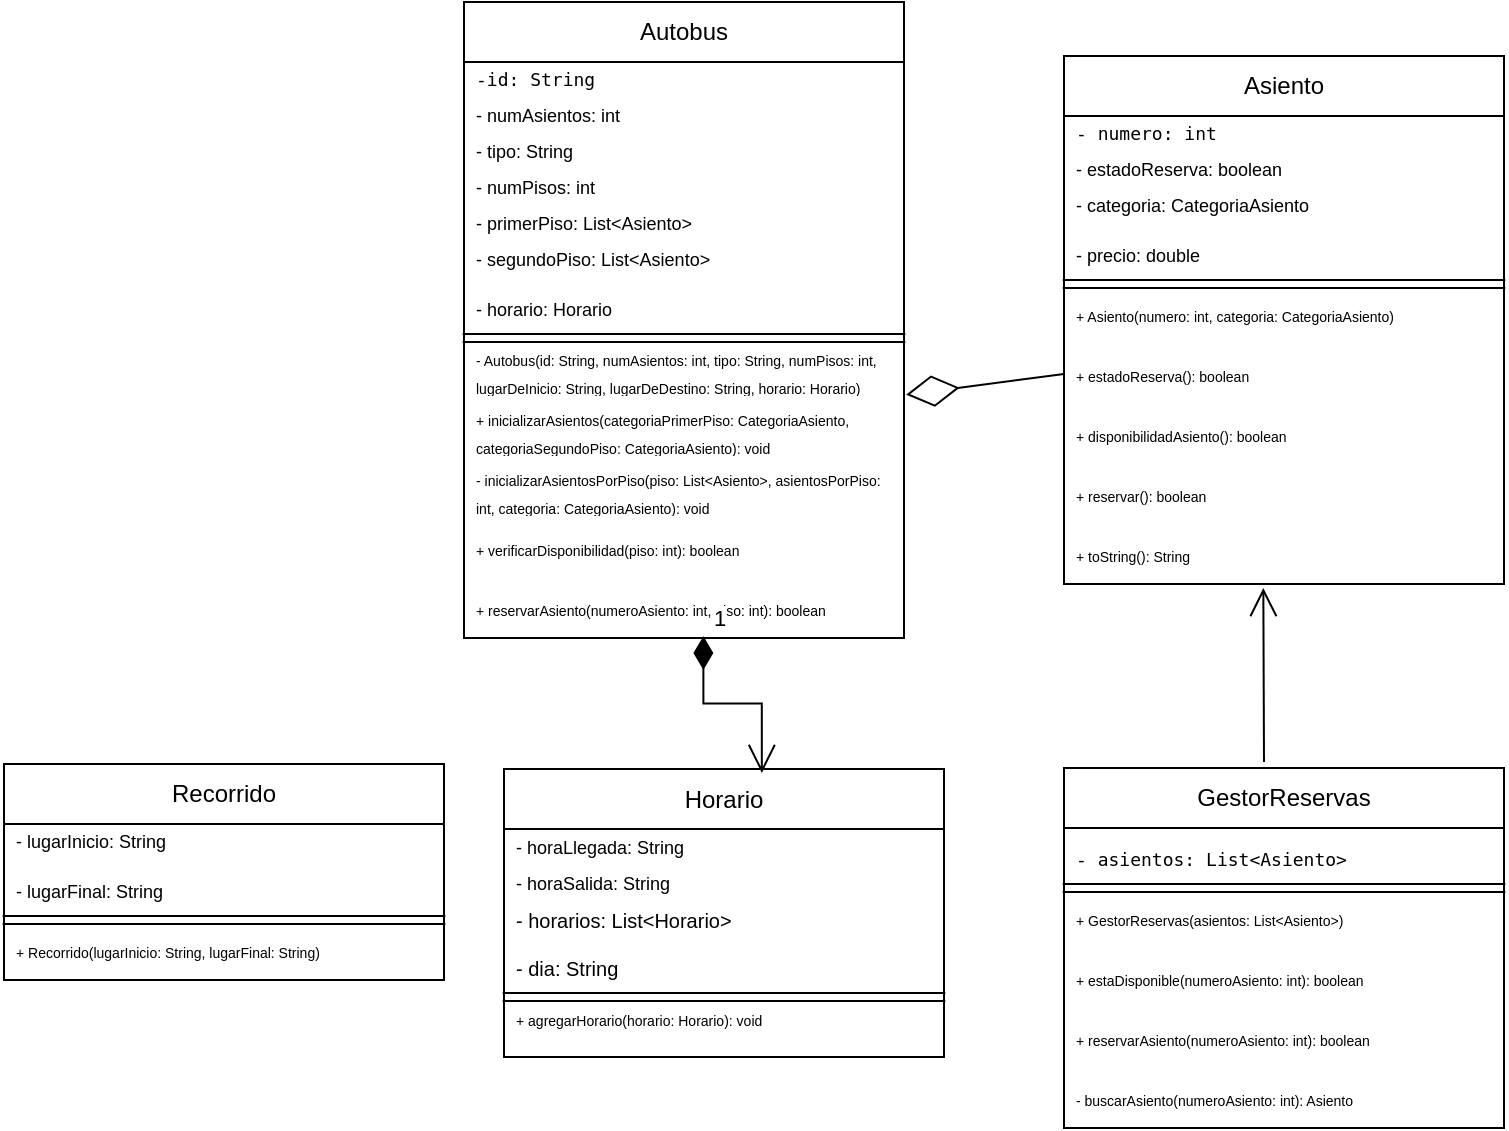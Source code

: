 <mxfile version="25.0.3">
  <diagram name="Página-1" id="h3hDnLSFzThfHuixJ3bX">
    <mxGraphModel dx="1119" dy="635" grid="1" gridSize="10" guides="1" tooltips="1" connect="1" arrows="1" fold="1" page="1" pageScale="1" pageWidth="827" pageHeight="1169" math="0" shadow="0">
      <root>
        <mxCell id="0" />
        <mxCell id="1" parent="0" />
        <mxCell id="9cdbhtTxLFbu9rHnMhoV-1" value="Autobus" style="swimlane;fontStyle=0;childLayout=stackLayout;horizontal=1;startSize=30;horizontalStack=0;resizeParent=1;resizeParentMax=0;resizeLast=0;collapsible=1;marginBottom=0;whiteSpace=wrap;html=1;" parent="1" vertex="1">
          <mxGeometry x="250" y="60" width="220" height="318" as="geometry">
            <mxRectangle x="340" y="190" width="80" height="30" as="alternateBounds" />
          </mxGeometry>
        </mxCell>
        <mxCell id="9cdbhtTxLFbu9rHnMhoV-2" value="&lt;font face=&quot;monospace&quot; style=&quot;font-size: 9px;&quot;&gt;-id: String&lt;/font&gt;" style="text;strokeColor=none;fillColor=none;align=left;verticalAlign=middle;spacingLeft=4;spacingRight=4;overflow=hidden;points=[[0,0.5],[1,0.5]];portConstraint=eastwest;rotatable=0;whiteSpace=wrap;html=1;fontSize=9;imageWidth=24;imageHeight=18;perimeterSpacing=0;" parent="9cdbhtTxLFbu9rHnMhoV-1" vertex="1">
          <mxGeometry y="30" width="220" height="18" as="geometry" />
        </mxCell>
        <mxCell id="9cdbhtTxLFbu9rHnMhoV-3" value="- numAsientos: int" style="text;strokeColor=none;fillColor=none;align=left;verticalAlign=middle;spacingLeft=4;spacingRight=4;overflow=hidden;points=[[0,0.5],[1,0.5]];portConstraint=eastwest;rotatable=0;whiteSpace=wrap;html=1;fontSize=9;imageWidth=24;imageHeight=18;perimeterSpacing=0;" parent="9cdbhtTxLFbu9rHnMhoV-1" vertex="1">
          <mxGeometry y="48" width="220" height="18" as="geometry" />
        </mxCell>
        <mxCell id="9cdbhtTxLFbu9rHnMhoV-9" value="- tipo: String" style="text;strokeColor=none;fillColor=none;align=left;verticalAlign=middle;spacingLeft=4;spacingRight=4;overflow=hidden;points=[[0,0.5],[1,0.5]];portConstraint=eastwest;rotatable=0;whiteSpace=wrap;html=1;fontSize=9;imageWidth=24;imageHeight=18;perimeterSpacing=0;" parent="9cdbhtTxLFbu9rHnMhoV-1" vertex="1">
          <mxGeometry y="66" width="220" height="18" as="geometry" />
        </mxCell>
        <mxCell id="9cdbhtTxLFbu9rHnMhoV-10" value="- numPisos: int" style="text;strokeColor=none;fillColor=none;align=left;verticalAlign=middle;spacingLeft=4;spacingRight=4;overflow=hidden;points=[[0,0.5],[1,0.5]];portConstraint=eastwest;rotatable=0;whiteSpace=wrap;html=1;fontSize=9;imageWidth=24;imageHeight=18;perimeterSpacing=0;" parent="9cdbhtTxLFbu9rHnMhoV-1" vertex="1">
          <mxGeometry y="84" width="220" height="18" as="geometry" />
        </mxCell>
        <mxCell id="9cdbhtTxLFbu9rHnMhoV-8" value="- primerPiso: List&amp;lt;Asiento&amp;gt;" style="text;strokeColor=none;fillColor=none;align=left;verticalAlign=middle;spacingLeft=4;spacingRight=4;overflow=hidden;points=[[0,0.5],[1,0.5]];portConstraint=eastwest;rotatable=0;whiteSpace=wrap;html=1;fontSize=9;imageWidth=24;imageHeight=24;arcSize=10;perimeterSpacing=0;" parent="9cdbhtTxLFbu9rHnMhoV-1" vertex="1">
          <mxGeometry y="102" width="220" height="18" as="geometry" />
        </mxCell>
        <mxCell id="9cdbhtTxLFbu9rHnMhoV-13" value="- segundoPiso: List&amp;lt;Asiento&amp;gt;" style="text;strokeColor=none;fillColor=none;align=left;verticalAlign=middle;spacingLeft=4;spacingRight=4;overflow=hidden;points=[[0,0.5],[1,0.5]];portConstraint=eastwest;rotatable=0;whiteSpace=wrap;html=1;fontSize=9;imageWidth=24;imageHeight=18;perimeterSpacing=0;" parent="9cdbhtTxLFbu9rHnMhoV-1" vertex="1">
          <mxGeometry y="120" width="220" height="18" as="geometry" />
        </mxCell>
        <mxCell id="9cdbhtTxLFbu9rHnMhoV-24" value="" style="shape=link;html=1;rounded=0;exitX=-0.003;exitY=0.001;exitDx=0;exitDy=0;exitPerimeter=0;entryX=1.003;entryY=1.001;entryDx=0;entryDy=0;entryPerimeter=0;" parent="9cdbhtTxLFbu9rHnMhoV-1" source="9cdbhtTxLFbu9rHnMhoV-19" target="9cdbhtTxLFbu9rHnMhoV-18" edge="1">
          <mxGeometry width="100" relative="1" as="geometry">
            <mxPoint x="14" y="299.23" as="sourcePoint" />
            <mxPoint x="114" y="299.23" as="targetPoint" />
          </mxGeometry>
        </mxCell>
        <mxCell id="9cdbhtTxLFbu9rHnMhoV-18" value="&lt;font style=&quot;font-size: 9px;&quot;&gt;- horario: Horario&lt;/font&gt;" style="text;strokeColor=none;fillColor=none;align=left;verticalAlign=middle;spacingLeft=4;spacingRight=4;overflow=hidden;points=[[0,0.5],[1,0.5]];portConstraint=eastwest;rotatable=0;whiteSpace=wrap;html=1;" parent="9cdbhtTxLFbu9rHnMhoV-1" vertex="1">
          <mxGeometry y="138" width="220" height="30" as="geometry" />
        </mxCell>
        <mxCell id="9cdbhtTxLFbu9rHnMhoV-19" value="&lt;font style=&quot;font-size: 7px;&quot;&gt;- Autobus(id: String, numAsientos: int, tipo: String, numPisos: int, lugarDeInicio: String, lugarDeDestino: String, horario: Horario)&lt;/font&gt;" style="text;align=left;verticalAlign=middle;spacingLeft=4;spacingRight=4;overflow=hidden;points=[[0,0.5],[1,0.5]];portConstraint=eastwest;rotatable=0;whiteSpace=wrap;html=1;strokeColor=none;" parent="9cdbhtTxLFbu9rHnMhoV-1" vertex="1">
          <mxGeometry y="168" width="220" height="30" as="geometry" />
        </mxCell>
        <mxCell id="9cdbhtTxLFbu9rHnMhoV-20" value="&lt;div style=&quot;&quot;&gt;&lt;font style=&quot;font-size: 7px;&quot;&gt;+ inicializarAsientos(categoriaPrimerPiso: CategoriaAsiento, categoriaSegundoPiso: CategoriaAsiento): void&lt;/font&gt;&lt;/div&gt;" style="text;strokeColor=none;fillColor=none;align=left;verticalAlign=middle;spacingLeft=4;spacingRight=4;overflow=hidden;points=[[0,0.5],[1,0.5]];portConstraint=eastwest;rotatable=0;whiteSpace=wrap;html=1;" parent="9cdbhtTxLFbu9rHnMhoV-1" vertex="1">
          <mxGeometry y="198" width="220" height="30" as="geometry" />
        </mxCell>
        <mxCell id="9cdbhtTxLFbu9rHnMhoV-21" value="&lt;div&gt;&lt;font style=&quot;font-size: 7px;&quot;&gt;- inicializarAsientosPorPiso(piso: List&amp;lt;Asiento&amp;gt;, asientosPorPiso: int, categoria: CategoriaAsiento): void&lt;/font&gt;&lt;/div&gt;" style="text;strokeColor=none;fillColor=none;align=left;verticalAlign=middle;spacingLeft=4;spacingRight=4;overflow=hidden;points=[[0,0.5],[1,0.5]];portConstraint=eastwest;rotatable=0;whiteSpace=wrap;html=1;" parent="9cdbhtTxLFbu9rHnMhoV-1" vertex="1">
          <mxGeometry y="228" width="220" height="30" as="geometry" />
        </mxCell>
        <mxCell id="9cdbhtTxLFbu9rHnMhoV-17" value="&lt;div&gt;&lt;div&gt;&lt;div&gt;&lt;span style=&quot;font-size: 7px;&quot;&gt;+ verificarDisponibilidad(piso: int): boolean&lt;/span&gt;&lt;/div&gt;&lt;/div&gt;&lt;/div&gt;" style="text;strokeColor=none;fillColor=none;align=left;verticalAlign=middle;spacingLeft=4;spacingRight=4;overflow=hidden;points=[[0,0.5],[1,0.5]];portConstraint=eastwest;rotatable=0;whiteSpace=wrap;html=1;" parent="9cdbhtTxLFbu9rHnMhoV-1" vertex="1">
          <mxGeometry y="258" width="220" height="30" as="geometry" />
        </mxCell>
        <mxCell id="9cdbhtTxLFbu9rHnMhoV-15" value="&lt;span style=&quot;font-size: 7px;&quot;&gt;+ reservarAsiento(numeroAsiento: int, piso: int): boolean&lt;/span&gt;" style="text;strokeColor=none;fillColor=none;align=left;verticalAlign=middle;spacingLeft=4;spacingRight=4;overflow=hidden;points=[[0,0.5],[1,0.5]];portConstraint=eastwest;rotatable=0;whiteSpace=wrap;html=1;" parent="9cdbhtTxLFbu9rHnMhoV-1" vertex="1">
          <mxGeometry y="288" width="220" height="30" as="geometry" />
        </mxCell>
        <mxCell id="9cdbhtTxLFbu9rHnMhoV-22" value="&lt;span style=&quot;font-size: 7px;&quot;&gt;+ reservarAsiento(numeroAsiento: int, piso: int): boolean&lt;/span&gt;" style="text;strokeColor=none;fillColor=none;align=left;verticalAlign=middle;spacingLeft=4;spacingRight=4;overflow=hidden;points=[[0,0.5],[1,0.5]];portConstraint=eastwest;rotatable=0;whiteSpace=wrap;html=1;" parent="9cdbhtTxLFbu9rHnMhoV-1" vertex="1">
          <mxGeometry y="318" width="220" as="geometry" />
        </mxCell>
        <mxCell id="9cdbhtTxLFbu9rHnMhoV-43" value="Asiento" style="swimlane;fontStyle=0;childLayout=stackLayout;horizontal=1;startSize=30;horizontalStack=0;resizeParent=1;resizeParentMax=0;resizeLast=0;collapsible=1;marginBottom=0;whiteSpace=wrap;html=1;" parent="1" vertex="1">
          <mxGeometry x="550" y="87" width="220" height="264" as="geometry">
            <mxRectangle x="340" y="190" width="80" height="30" as="alternateBounds" />
          </mxGeometry>
        </mxCell>
        <mxCell id="9cdbhtTxLFbu9rHnMhoV-61" style="text;strokeColor=none;fillColor=none;align=left;verticalAlign=middle;spacingLeft=4;spacingRight=4;overflow=hidden;points=[[0,0.5],[1,0.5]];portConstraint=eastwest;rotatable=0;whiteSpace=wrap;html=1;fontSize=9;imageWidth=24;imageHeight=18;perimeterSpacing=0;" parent="9cdbhtTxLFbu9rHnMhoV-43" vertex="1">
          <mxGeometry y="30" width="220" as="geometry" />
        </mxCell>
        <mxCell id="9cdbhtTxLFbu9rHnMhoV-44" value="&lt;div&gt;&lt;font face=&quot;monospace&quot;&gt;- numero: int&lt;/font&gt;&lt;/div&gt;" style="text;strokeColor=none;fillColor=none;align=left;verticalAlign=middle;spacingLeft=4;spacingRight=4;overflow=hidden;points=[[0,0.5],[1,0.5]];portConstraint=eastwest;rotatable=0;whiteSpace=wrap;html=1;fontSize=9;imageWidth=24;imageHeight=18;perimeterSpacing=0;" parent="9cdbhtTxLFbu9rHnMhoV-43" vertex="1">
          <mxGeometry y="30" width="220" height="18" as="geometry" />
        </mxCell>
        <mxCell id="9cdbhtTxLFbu9rHnMhoV-45" value="- estadoReserva: boolean" style="text;strokeColor=none;fillColor=none;align=left;verticalAlign=middle;spacingLeft=4;spacingRight=4;overflow=hidden;points=[[0,0.5],[1,0.5]];portConstraint=eastwest;rotatable=0;whiteSpace=wrap;html=1;fontSize=9;imageWidth=24;imageHeight=18;perimeterSpacing=0;" parent="9cdbhtTxLFbu9rHnMhoV-43" vertex="1">
          <mxGeometry y="48" width="220" height="18" as="geometry" />
        </mxCell>
        <mxCell id="9cdbhtTxLFbu9rHnMhoV-47" value="- categoria: CategoriaAsiento" style="text;strokeColor=none;fillColor=none;align=left;verticalAlign=middle;spacingLeft=4;spacingRight=4;overflow=hidden;points=[[0,0.5],[1,0.5]];portConstraint=eastwest;rotatable=0;whiteSpace=wrap;html=1;fontSize=9;imageWidth=24;imageHeight=18;perimeterSpacing=0;" parent="9cdbhtTxLFbu9rHnMhoV-43" vertex="1">
          <mxGeometry y="66" width="220" height="18" as="geometry" />
        </mxCell>
        <mxCell id="9cdbhtTxLFbu9rHnMhoV-52" value="" style="shape=link;html=1;rounded=0;exitX=-0.003;exitY=0.001;exitDx=0;exitDy=0;exitPerimeter=0;entryX=1.003;entryY=1.001;entryDx=0;entryDy=0;entryPerimeter=0;" parent="9cdbhtTxLFbu9rHnMhoV-43" source="9cdbhtTxLFbu9rHnMhoV-54" target="9cdbhtTxLFbu9rHnMhoV-53" edge="1">
          <mxGeometry width="100" relative="1" as="geometry">
            <mxPoint x="14" y="299.23" as="sourcePoint" />
            <mxPoint x="114" y="299.23" as="targetPoint" />
          </mxGeometry>
        </mxCell>
        <mxCell id="9cdbhtTxLFbu9rHnMhoV-53" value="&lt;span style=&quot;font-size: 9px;&quot;&gt;- precio: double&lt;/span&gt;" style="text;strokeColor=none;fillColor=none;align=left;verticalAlign=middle;spacingLeft=4;spacingRight=4;overflow=hidden;points=[[0,0.5],[1,0.5]];portConstraint=eastwest;rotatable=0;whiteSpace=wrap;html=1;" parent="9cdbhtTxLFbu9rHnMhoV-43" vertex="1">
          <mxGeometry y="84" width="220" height="30" as="geometry" />
        </mxCell>
        <mxCell id="9cdbhtTxLFbu9rHnMhoV-54" value="&lt;font style=&quot;font-size: 7px;&quot;&gt;+ Asiento(numero: int, categoria: CategoriaAsiento)&lt;/font&gt;" style="text;align=left;verticalAlign=middle;spacingLeft=4;spacingRight=4;overflow=hidden;points=[[0,0.5],[1,0.5]];portConstraint=eastwest;rotatable=0;whiteSpace=wrap;html=1;strokeColor=none;" parent="9cdbhtTxLFbu9rHnMhoV-43" vertex="1">
          <mxGeometry y="114" width="220" height="30" as="geometry" />
        </mxCell>
        <mxCell id="9cdbhtTxLFbu9rHnMhoV-55" value="&lt;div style=&quot;&quot;&gt;&lt;span style=&quot;font-size: 7px;&quot;&gt;+ estadoReserva(): boolean&lt;/span&gt;&lt;br&gt;&lt;/div&gt;" style="text;strokeColor=none;fillColor=none;align=left;verticalAlign=middle;spacingLeft=4;spacingRight=4;overflow=hidden;points=[[0,0.5],[1,0.5]];portConstraint=eastwest;rotatable=0;whiteSpace=wrap;html=1;" parent="9cdbhtTxLFbu9rHnMhoV-43" vertex="1">
          <mxGeometry y="144" width="220" height="30" as="geometry" />
        </mxCell>
        <mxCell id="9cdbhtTxLFbu9rHnMhoV-57" value="&lt;div&gt;&lt;span style=&quot;font-size: 7px;&quot;&gt;+ disponibilidadAsiento(): boolean&lt;/span&gt;&lt;/div&gt;" style="text;strokeColor=none;fillColor=none;align=left;verticalAlign=middle;spacingLeft=4;spacingRight=4;overflow=hidden;points=[[0,0.5],[1,0.5]];portConstraint=eastwest;rotatable=0;whiteSpace=wrap;html=1;" parent="9cdbhtTxLFbu9rHnMhoV-43" vertex="1">
          <mxGeometry y="174" width="220" height="30" as="geometry" />
        </mxCell>
        <mxCell id="9cdbhtTxLFbu9rHnMhoV-63" value="&lt;font style=&quot;font-size: 7px;&quot;&gt;+ reservar(): boolean&lt;/font&gt;" style="text;strokeColor=none;fillColor=none;align=left;verticalAlign=middle;spacingLeft=4;spacingRight=4;overflow=hidden;points=[[0,0.5],[1,0.5]];portConstraint=eastwest;rotatable=0;whiteSpace=wrap;html=1;" parent="9cdbhtTxLFbu9rHnMhoV-43" vertex="1">
          <mxGeometry y="204" width="220" height="30" as="geometry" />
        </mxCell>
        <mxCell id="9cdbhtTxLFbu9rHnMhoV-62" value="&lt;font style=&quot;font-size: 7px;&quot;&gt;+ toString(): String&lt;/font&gt;" style="text;strokeColor=none;fillColor=none;align=left;verticalAlign=middle;spacingLeft=4;spacingRight=4;overflow=hidden;points=[[0,0.5],[1,0.5]];portConstraint=eastwest;rotatable=0;whiteSpace=wrap;html=1;" parent="9cdbhtTxLFbu9rHnMhoV-43" vertex="1">
          <mxGeometry y="234" width="220" height="30" as="geometry" />
        </mxCell>
        <mxCell id="9cdbhtTxLFbu9rHnMhoV-59" value="&lt;span style=&quot;font-size: 7px;&quot;&gt;+ reservarAsiento(numeroAsiento: int, piso: int): boolean&lt;/span&gt;" style="text;strokeColor=none;fillColor=none;align=left;verticalAlign=middle;spacingLeft=4;spacingRight=4;overflow=hidden;points=[[0,0.5],[1,0.5]];portConstraint=eastwest;rotatable=0;whiteSpace=wrap;html=1;" parent="9cdbhtTxLFbu9rHnMhoV-43" vertex="1">
          <mxGeometry y="264" width="220" as="geometry" />
        </mxCell>
        <mxCell id="9cdbhtTxLFbu9rHnMhoV-65" value="GestorReservas" style="swimlane;fontStyle=0;childLayout=stackLayout;horizontal=1;startSize=30;horizontalStack=0;resizeParent=1;resizeParentMax=0;resizeLast=0;collapsible=1;marginBottom=0;whiteSpace=wrap;html=1;" parent="1" vertex="1">
          <mxGeometry x="550" y="443" width="220" height="180" as="geometry">
            <mxRectangle x="340" y="190" width="80" height="30" as="alternateBounds" />
          </mxGeometry>
        </mxCell>
        <mxCell id="9cdbhtTxLFbu9rHnMhoV-70" value="" style="shape=link;html=1;rounded=0;exitX=-0.003;exitY=0.001;exitDx=0;exitDy=0;exitPerimeter=0;entryX=1.003;entryY=1.001;entryDx=0;entryDy=0;entryPerimeter=0;" parent="9cdbhtTxLFbu9rHnMhoV-65" source="9cdbhtTxLFbu9rHnMhoV-72" target="9cdbhtTxLFbu9rHnMhoV-71" edge="1">
          <mxGeometry width="100" relative="1" as="geometry">
            <mxPoint x="14" y="299.23" as="sourcePoint" />
            <mxPoint x="114" y="299.23" as="targetPoint" />
          </mxGeometry>
        </mxCell>
        <mxCell id="9cdbhtTxLFbu9rHnMhoV-71" value="&lt;span style=&quot;font-family: monospace; font-size: 9px;&quot;&gt;- asientos: List&amp;lt;Asiento&amp;gt;&lt;/span&gt;" style="text;strokeColor=none;fillColor=none;align=left;verticalAlign=middle;spacingLeft=4;spacingRight=4;overflow=hidden;points=[[0,0.5],[1,0.5]];portConstraint=eastwest;rotatable=0;whiteSpace=wrap;html=1;" parent="9cdbhtTxLFbu9rHnMhoV-65" vertex="1">
          <mxGeometry y="30" width="220" height="30" as="geometry" />
        </mxCell>
        <mxCell id="9cdbhtTxLFbu9rHnMhoV-72" value="&lt;font style=&quot;font-size: 7px;&quot;&gt;+ GestorReservas(asientos: List&amp;lt;Asiento&amp;gt;)&lt;/font&gt;" style="text;align=left;verticalAlign=middle;spacingLeft=4;spacingRight=4;overflow=hidden;points=[[0,0.5],[1,0.5]];portConstraint=eastwest;rotatable=0;whiteSpace=wrap;html=1;strokeColor=none;" parent="9cdbhtTxLFbu9rHnMhoV-65" vertex="1">
          <mxGeometry y="60" width="220" height="30" as="geometry" />
        </mxCell>
        <mxCell id="9cdbhtTxLFbu9rHnMhoV-73" value="&lt;div style=&quot;&quot;&gt;&lt;span style=&quot;font-size: 7px;&quot;&gt;+ estaDisponible(numeroAsiento: int): boolean&lt;/span&gt;&lt;br&gt;&lt;/div&gt;" style="text;strokeColor=none;fillColor=none;align=left;verticalAlign=middle;spacingLeft=4;spacingRight=4;overflow=hidden;points=[[0,0.5],[1,0.5]];portConstraint=eastwest;rotatable=0;whiteSpace=wrap;html=1;" parent="9cdbhtTxLFbu9rHnMhoV-65" vertex="1">
          <mxGeometry y="90" width="220" height="30" as="geometry" />
        </mxCell>
        <mxCell id="9cdbhtTxLFbu9rHnMhoV-74" value="&lt;span style=&quot;font-size: 7px;&quot;&gt;+ reservarAsiento(numeroAsiento: int): boolean&lt;/span&gt;" style="text;strokeColor=none;fillColor=none;align=left;verticalAlign=middle;spacingLeft=4;spacingRight=4;overflow=hidden;points=[[0,0.5],[1,0.5]];portConstraint=eastwest;rotatable=0;whiteSpace=wrap;html=1;" parent="9cdbhtTxLFbu9rHnMhoV-65" vertex="1">
          <mxGeometry y="120" width="220" height="30" as="geometry" />
        </mxCell>
        <mxCell id="9cdbhtTxLFbu9rHnMhoV-75" value="&lt;font style=&quot;font-size: 7px;&quot;&gt;- buscarAsiento(numeroAsiento: int): Asiento&lt;/font&gt;" style="text;strokeColor=none;fillColor=none;align=left;verticalAlign=middle;spacingLeft=4;spacingRight=4;overflow=hidden;points=[[0,0.5],[1,0.5]];portConstraint=eastwest;rotatable=0;whiteSpace=wrap;html=1;" parent="9cdbhtTxLFbu9rHnMhoV-65" vertex="1">
          <mxGeometry y="150" width="220" height="30" as="geometry" />
        </mxCell>
        <mxCell id="9cdbhtTxLFbu9rHnMhoV-77" value="&lt;span style=&quot;font-size: 7px;&quot;&gt;+ reservarAsiento(numeroAsiento: int, piso: int): boolean&lt;/span&gt;" style="text;strokeColor=none;fillColor=none;align=left;verticalAlign=middle;spacingLeft=4;spacingRight=4;overflow=hidden;points=[[0,0.5],[1,0.5]];portConstraint=eastwest;rotatable=0;whiteSpace=wrap;html=1;" parent="9cdbhtTxLFbu9rHnMhoV-65" vertex="1">
          <mxGeometry y="180" width="220" as="geometry" />
        </mxCell>
        <mxCell id="9cdbhtTxLFbu9rHnMhoV-90" value="Horario" style="swimlane;fontStyle=0;childLayout=stackLayout;horizontal=1;startSize=30;horizontalStack=0;resizeParent=1;resizeParentMax=0;resizeLast=0;collapsible=1;marginBottom=0;whiteSpace=wrap;html=1;" parent="1" vertex="1">
          <mxGeometry x="270" y="443.5" width="220" height="144" as="geometry">
            <mxRectangle x="340" y="190" width="80" height="30" as="alternateBounds" />
          </mxGeometry>
        </mxCell>
        <mxCell id="9cdbhtTxLFbu9rHnMhoV-91" style="text;strokeColor=none;fillColor=none;align=left;verticalAlign=middle;spacingLeft=4;spacingRight=4;overflow=hidden;points=[[0,0.5],[1,0.5]];portConstraint=eastwest;rotatable=0;whiteSpace=wrap;html=1;fontSize=9;imageWidth=24;imageHeight=18;perimeterSpacing=0;" parent="9cdbhtTxLFbu9rHnMhoV-90" vertex="1">
          <mxGeometry y="30" width="220" as="geometry" />
        </mxCell>
        <mxCell id="9cdbhtTxLFbu9rHnMhoV-92" value="&lt;span style=&quot;color: rgba(0, 0, 0, 0); font-family: monospace; font-size: 0px; text-wrap: nowrap;&quot;&gt;%3CmxGraphModel%3E%3Croot%3E%3CmxCell%20id%3D%220%22%2F%3E%3CmxCell%20id%3D%221%22%20parent%3D%220%22%2F%3E%3CmxCell%20id%3D%222%22%20value%3D%22Asiento%22%20style%3D%22swimlane%3BfontStyle%3D0%3BchildLayout%3DstackLayout%3Bhorizontal%3D1%3BstartSize%3D30%3BhorizontalStack%3D0%3BresizeParent%3D1%3BresizeParentMax%3D0%3BresizeLast%3D0%3Bcollapsible%3D1%3BmarginBottom%3D0%3BwhiteSpace%3Dwrap%3Bhtml%3D1%3B%22%20vertex%3D%221%22%20parent%3D%221%22%3E%3CmxGeometry%20x%3D%22550%22%20y%3D%2290%22%20width%3D%22220%22%20height%3D%22282%22%20as%3D%22geometry%22%3E%3CmxRectangle%20x%3D%22340%22%20y%3D%22190%22%20width%3D%2280%22%20height%3D%2230%22%20as%3D%22alternateBounds%22%2F%3E%3C%2FmxGeometry%3E%3C%2FmxCell%3E%3CmxCell%20id%3D%223%22%20style%3D%22text%3BstrokeColor%3Dnone%3BfillColor%3Dnone%3Balign%3Dleft%3BverticalAlign%3Dmiddle%3BspacingLeft%3D4%3BspacingRight%3D4%3Boverflow%3Dhidden%3Bpoints%3D%5B%5B0%2C0.5%5D%2C%5B1%2C0.5%5D%5D%3BportConstraint%3Deastwest%3Brotatable%3D0%3BwhiteSpace%3Dwrap%3Bhtml%3D1%3BfontSize%3D9%3BimageWidth%3D24%3BimageHeight%3D18%3BperimeterSpacing%3D0%3B%22%20vertex%3D%221%22%20parent%3D%222%22%3E%3CmxGeometry%20y%3D%2230%22%20width%3D%22220%22%20height%3D%2218%22%20as%3D%22geometry%22%2F%3E%3C%2FmxCell%3E%3CmxCell%20id%3D%224%22%20value%3D%22%26lt%3Bdiv%26gt%3B%26lt%3Bfont%20face%3D%26quot%3Bmonospace%26quot%3B%26gt%3B-%20numero%3A%20int%26lt%3B%2Ffont%26gt%3B%26lt%3B%2Fdiv%26gt%3B%22%20style%3D%22text%3BstrokeColor%3Dnone%3BfillColor%3Dnone%3Balign%3Dleft%3BverticalAlign%3Dmiddle%3BspacingLeft%3D4%3BspacingRight%3D4%3Boverflow%3Dhidden%3Bpoints%3D%5B%5B0%2C0.5%5D%2C%5B1%2C0.5%5D%5D%3BportConstraint%3Deastwest%3Brotatable%3D0%3BwhiteSpace%3Dwrap%3Bhtml%3D1%3BfontSize%3D9%3BimageWidth%3D24%3BimageHeight%3D18%3BperimeterSpacing%3D0%3B%22%20vertex%3D%221%22%20parent%3D%222%22%3E%3CmxGeometry%20y%3D%2248%22%20width%3D%22220%22%20height%3D%2218%22%20as%3D%22geometry%22%2F%3E%3C%2FmxCell%3E%3CmxCell%20id%3D%225%22%20value%3D%22-%20estadoReserva%3A%20boolean%22%20style%3D%22text%3BstrokeColor%3Dnone%3BfillColor%3Dnone%3Balign%3Dleft%3BverticalAlign%3Dmiddle%3BspacingLeft%3D4%3BspacingRight%3D4%3Boverflow%3Dhidden%3Bpoints%3D%5B%5B0%2C0.5%5D%2C%5B1%2C0.5%5D%5D%3BportConstraint%3Deastwest%3Brotatable%3D0%3BwhiteSpace%3Dwrap%3Bhtml%3D1%3BfontSize%3D9%3BimageWidth%3D24%3BimageHeight%3D18%3BperimeterSpacing%3D0%3B%22%20vertex%3D%221%22%20parent%3D%222%22%3E%3CmxGeometry%20y%3D%2266%22%20width%3D%22220%22%20height%3D%2218%22%20as%3D%22geometry%22%2F%3E%3C%2FmxCell%3E%3CmxCell%20id%3D%226%22%20value%3D%22-%20categoria%3A%20CategoriaAsiento%22%20style%3D%22text%3BstrokeColor%3Dnone%3BfillColor%3Dnone%3Balign%3Dleft%3BverticalAlign%3Dmiddle%3BspacingLeft%3D4%3BspacingRight%3D4%3Boverflow%3Dhidden%3Bpoints%3D%5B%5B0%2C0.5%5D%2C%5B1%2C0.5%5D%5D%3BportConstraint%3Deastwest%3Brotatable%3D0%3BwhiteSpace%3Dwrap%3Bhtml%3D1%3BfontSize%3D9%3BimageWidth%3D24%3BimageHeight%3D18%3BperimeterSpacing%3D0%3B%22%20vertex%3D%221%22%20parent%3D%222%22%3E%3CmxGeometry%20y%3D%2284%22%20width%3D%22220%22%20height%3D%2218%22%20as%3D%22geometry%22%2F%3E%3C%2FmxCell%3E%3CmxCell%20id%3D%227%22%20value%3D%22%22%20style%3D%22shape%3Dlink%3Bhtml%3D1%3Brounded%3D0%3BexitX%3D-0.003%3BexitY%3D0.001%3BexitDx%3D0%3BexitDy%3D0%3BexitPerimeter%3D0%3BentryX%3D1.003%3BentryY%3D1.001%3BentryDx%3D0%3BentryDy%3D0%3BentryPerimeter%3D0%3B%22%20edge%3D%221%22%20parent%3D%222%22%20source%3D%229%22%20target%3D%228%22%3E%3CmxGeometry%20width%3D%22100%22%20relative%3D%221%22%20as%3D%22geometry%22%3E%3CmxPoint%20x%3D%2214%22%20y%3D%22299.23%22%20as%3D%22sourcePoint%22%2F%3E%3CmxPoint%20x%3D%22114%22%20y%3D%22299.23%22%20as%3D%22targetPoint%22%2F%3E%3C%2FmxGeometry%3E%3C%2FmxCell%3E%3CmxCell%20id%3D%228%22%20value%3D%22%26lt%3Bspan%20style%3D%26quot%3Bfont-size%3A%209px%3B%26quot%3B%26gt%3B-%20precio%3A%20double%26lt%3B%2Fspan%26gt%3B%22%20style%3D%22text%3BstrokeColor%3Dnone%3BfillColor%3Dnone%3Balign%3Dleft%3BverticalAlign%3Dmiddle%3BspacingLeft%3D4%3BspacingRight%3D4%3Boverflow%3Dhidden%3Bpoints%3D%5B%5B0%2C0.5%5D%2C%5B1%2C0.5%5D%5D%3BportConstraint%3Deastwest%3Brotatable%3D0%3BwhiteSpace%3Dwrap%3Bhtml%3D1%3B%22%20vertex%3D%221%22%20parent%3D%222%22%3E%3CmxGeometry%20y%3D%22102%22%20width%3D%22220%22%20height%3D%2230%22%20as%3D%22geometry%22%2F%3E%3C%2FmxCell%3E%3CmxCell%20id%3D%229%22%20value%3D%22%26lt%3Bfont%20style%3D%26quot%3Bfont-size%3A%207px%3B%26quot%3B%26gt%3B%2B%20Asiento(numero%3A%20int%2C%20categoria%3A%20CategoriaAsiento)%26lt%3B%2Ffont%26gt%3B%22%20style%3D%22text%3Balign%3Dleft%3BverticalAlign%3Dmiddle%3BspacingLeft%3D4%3BspacingRight%3D4%3Boverflow%3Dhidden%3Bpoints%3D%5B%5B0%2C0.5%5D%2C%5B1%2C0.5%5D%5D%3BportConstraint%3Deastwest%3Brotatable%3D0%3BwhiteSpace%3Dwrap%3Bhtml%3D1%3BstrokeColor%3Dnone%3B%22%20vertex%3D%221%22%20parent%3D%222%22%3E%3CmxGeometry%20y%3D%22132%22%20width%3D%22220%22%20height%3D%2230%22%20as%3D%22geometry%22%2F%3E%3C%2FmxCell%3E%3CmxCell%20id%3D%2210%22%20value%3D%22%26lt%3Bdiv%20style%3D%26quot%3B%26quot%3B%26gt%3B%26lt%3Bspan%20style%3D%26quot%3Bfont-size%3A%207px%3B%26quot%3B%26gt%3B%2B%20estadoReserva()%3A%20boolean%26lt%3B%2Fspan%26gt%3B%26lt%3Bbr%26gt%3B%26lt%3B%2Fdiv%26gt%3B%22%20style%3D%22text%3BstrokeColor%3Dnone%3BfillColor%3Dnone%3Balign%3Dleft%3BverticalAlign%3Dmiddle%3BspacingLeft%3D4%3BspacingRight%3D4%3Boverflow%3Dhidden%3Bpoints%3D%5B%5B0%2C0.5%5D%2C%5B1%2C0.5%5D%5D%3BportConstraint%3Deastwest%3Brotatable%3D0%3BwhiteSpace%3Dwrap%3Bhtml%3D1%3B%22%20vertex%3D%221%22%20parent%3D%222%22%3E%3CmxGeometry%20y%3D%22162%22%20width%3D%22220%22%20height%3D%2230%22%20as%3D%22geometry%22%2F%3E%3C%2FmxCell%3E%3CmxCell%20id%3D%2211%22%20value%3D%22%26lt%3Bdiv%26gt%3B%26lt%3Bspan%20style%3D%26quot%3Bfont-size%3A%207px%3B%26quot%3B%26gt%3B%2B%20disponibilidadAsiento()%3A%20boolean%26lt%3B%2Fspan%26gt%3B%26lt%3B%2Fdiv%26gt%3B%22%20style%3D%22text%3BstrokeColor%3Dnone%3BfillColor%3Dnone%3Balign%3Dleft%3BverticalAlign%3Dmiddle%3BspacingLeft%3D4%3BspacingRight%3D4%3Boverflow%3Dhidden%3Bpoints%3D%5B%5B0%2C0.5%5D%2C%5B1%2C0.5%5D%5D%3BportConstraint%3Deastwest%3Brotatable%3D0%3BwhiteSpace%3Dwrap%3Bhtml%3D1%3B%22%20vertex%3D%221%22%20parent%3D%222%22%3E%3CmxGeometry%20y%3D%22192%22%20width%3D%22220%22%20height%3D%2230%22%20as%3D%22geometry%22%2F%3E%3C%2FmxCell%3E%3CmxCell%20id%3D%2212%22%20value%3D%22%26lt%3Bfont%20style%3D%26quot%3Bfont-size%3A%207px%3B%26quot%3B%26gt%3B%2B%20reservar()%3A%20boolean%26lt%3B%2Ffont%26gt%3B%22%20style%3D%22text%3BstrokeColor%3Dnone%3BfillColor%3Dnone%3Balign%3Dleft%3BverticalAlign%3Dmiddle%3BspacingLeft%3D4%3BspacingRight%3D4%3Boverflow%3Dhidden%3Bpoints%3D%5B%5B0%2C0.5%5D%2C%5B1%2C0.5%5D%5D%3BportConstraint%3Deastwest%3Brotatable%3D0%3BwhiteSpace%3Dwrap%3Bhtml%3D1%3B%22%20vertex%3D%221%22%20parent%3D%222%22%3E%3CmxGeometry%20y%3D%22222%22%20width%3D%22220%22%20height%3D%2230%22%20as%3D%22geometry%22%2F%3E%3C%2FmxCell%3E%3CmxCell%20id%3D%2213%22%20value%3D%22%26lt%3Bfont%20style%3D%26quot%3Bfont-size%3A%207px%3B%26quot%3B%26gt%3B%2B%20toString()%3A%20String%26lt%3B%2Ffont%26gt%3B%22%20style%3D%22text%3BstrokeColor%3Dnone%3BfillColor%3Dnone%3Balign%3Dleft%3BverticalAlign%3Dmiddle%3BspacingLeft%3D4%3BspacingRight%3D4%3Boverflow%3Dhidden%3Bpoints%3D%5B%5B0%2C0.5%5D%2C%5B1%2C0.5%5D%5D%3BportConstraint%3Deastwest%3Brotatable%3D0%3BwhiteSpace%3Dwrap%3Bhtml%3D1%3B%22%20vertex%3D%221%22%20parent%3D%222%22%3E%3CmxGeometry%20y%3D%22252%22%20width%3D%22220%22%20height%3D%2230%22%20as%3D%22geometry%22%2F%3E%3C%2FmxCell%3E%3CmxCell%20id%3D%2214%22%20value%3D%22%26lt%3Bspan%20style%3D%26quot%3Bfont-size%3A%207px%3B%26quot%3B%26gt%3B%2B%20reservarAsiento(numeroAsiento%3A%20int%2C%20piso%3A%20int)%3A%20boolean%26lt%3B%2Fspan%26gt%3B%22%20style%3D%22text%3BstrokeColor%3Dnone%3BfillColor%3Dnone%3Balign%3Dleft%3BverticalAlign%3Dmiddle%3BspacingLeft%3D4%3BspacingRight%3D4%3Boverflow%3Dhidden%3Bpoints%3D%5B%5B0%2C0.5%5D%2C%5B1%2C0.5%5D%5D%3BportConstraint%3Deastwest%3Brotatable%3D0%3BwhiteSpace%3Dwrap%3Bhtml%3D1%3B%22%20vertex%3D%221%22%20parent%3D%222%22%3E%3CmxGeometry%20y%3D%22282%22%20width%3D%22220%22%20as%3D%22geometry%22%2F%3E%3C%2FmxCell%3E%3C%2Froot%3E%3C%2FmxGraphModel%3E&lt;/span&gt;" style="text;strokeColor=none;fillColor=none;align=left;verticalAlign=middle;spacingLeft=4;spacingRight=4;overflow=hidden;points=[[0,0.5],[1,0.5]];portConstraint=eastwest;rotatable=0;whiteSpace=wrap;html=1;fontSize=9;imageWidth=24;imageHeight=18;perimeterSpacing=0;" parent="9cdbhtTxLFbu9rHnMhoV-90" vertex="1">
          <mxGeometry y="30" width="220" as="geometry" />
        </mxCell>
        <mxCell id="9cdbhtTxLFbu9rHnMhoV-93" value="- horaLlegada: String" style="text;strokeColor=none;fillColor=none;align=left;verticalAlign=middle;spacingLeft=4;spacingRight=4;overflow=hidden;points=[[0,0.5],[1,0.5]];portConstraint=eastwest;rotatable=0;whiteSpace=wrap;html=1;fontSize=9;imageWidth=24;imageHeight=18;perimeterSpacing=0;" parent="9cdbhtTxLFbu9rHnMhoV-90" vertex="1">
          <mxGeometry y="30" width="220" height="18" as="geometry" />
        </mxCell>
        <mxCell id="9cdbhtTxLFbu9rHnMhoV-94" value="- horaSalida: String" style="text;strokeColor=none;fillColor=none;align=left;verticalAlign=middle;spacingLeft=4;spacingRight=4;overflow=hidden;points=[[0,0.5],[1,0.5]];portConstraint=eastwest;rotatable=0;whiteSpace=wrap;html=1;fontSize=9;imageWidth=24;imageHeight=18;perimeterSpacing=0;" parent="9cdbhtTxLFbu9rHnMhoV-90" vertex="1">
          <mxGeometry y="48" width="220" height="18" as="geometry" />
        </mxCell>
        <mxCell id="9cdbhtTxLFbu9rHnMhoV-103" value="&lt;span style=&quot;font-size: x-small;&quot;&gt;- horarios: List&amp;lt;Horario&amp;gt;&lt;/span&gt;" style="text;strokeColor=none;fillColor=none;align=left;verticalAlign=middle;spacingLeft=4;spacingRight=4;overflow=hidden;points=[[0,0.5],[1,0.5]];portConstraint=eastwest;rotatable=0;whiteSpace=wrap;html=1;fontSize=9;imageWidth=24;imageHeight=18;perimeterSpacing=0;" parent="9cdbhtTxLFbu9rHnMhoV-90" vertex="1">
          <mxGeometry y="66" width="220" height="18" as="geometry" />
        </mxCell>
        <mxCell id="9cdbhtTxLFbu9rHnMhoV-95" value="" style="shape=link;html=1;rounded=0;exitX=-0.003;exitY=0.001;exitDx=0;exitDy=0;exitPerimeter=0;entryX=1.003;entryY=1.001;entryDx=0;entryDy=0;entryPerimeter=0;" parent="9cdbhtTxLFbu9rHnMhoV-90" source="9cdbhtTxLFbu9rHnMhoV-97" target="9cdbhtTxLFbu9rHnMhoV-96" edge="1">
          <mxGeometry width="100" relative="1" as="geometry">
            <mxPoint x="14" y="299.23" as="sourcePoint" />
            <mxPoint x="114" y="299.23" as="targetPoint" />
          </mxGeometry>
        </mxCell>
        <mxCell id="9cdbhtTxLFbu9rHnMhoV-96" value="&lt;div&gt;&lt;font size=&quot;1&quot;&gt;- dia: String&lt;/font&gt;&lt;/div&gt;" style="text;strokeColor=none;fillColor=none;align=left;verticalAlign=middle;spacingLeft=4;spacingRight=4;overflow=hidden;points=[[0,0.5],[1,0.5]];portConstraint=eastwest;rotatable=0;whiteSpace=wrap;html=1;" parent="9cdbhtTxLFbu9rHnMhoV-90" vertex="1">
          <mxGeometry y="84" width="220" height="30" as="geometry" />
        </mxCell>
        <mxCell id="9cdbhtTxLFbu9rHnMhoV-97" value="&lt;div&gt;&lt;span style=&quot;font-size: 7px;&quot;&gt;+ agregarHorario(horario: Horario): void&lt;/span&gt;&lt;/div&gt;&lt;div&gt;&lt;br&gt;&lt;/div&gt;" style="text;align=left;verticalAlign=middle;spacingLeft=4;spacingRight=4;overflow=hidden;points=[[0,0.5],[1,0.5]];portConstraint=eastwest;rotatable=0;whiteSpace=wrap;html=1;strokeColor=none;" parent="9cdbhtTxLFbu9rHnMhoV-90" vertex="1">
          <mxGeometry y="114" width="220" height="30" as="geometry" />
        </mxCell>
        <mxCell id="9cdbhtTxLFbu9rHnMhoV-102" value="&lt;span style=&quot;font-size: 7px;&quot;&gt;+ reservarAsiento(numeroAsiento: int, piso: int): boolean&lt;/span&gt;" style="text;strokeColor=none;fillColor=none;align=left;verticalAlign=middle;spacingLeft=4;spacingRight=4;overflow=hidden;points=[[0,0.5],[1,0.5]];portConstraint=eastwest;rotatable=0;whiteSpace=wrap;html=1;" parent="9cdbhtTxLFbu9rHnMhoV-90" vertex="1">
          <mxGeometry y="144" width="220" as="geometry" />
        </mxCell>
        <mxCell id="V-EMUyIGPRU4hPLcr2zi-1" value="Recorrido" style="swimlane;fontStyle=0;childLayout=stackLayout;horizontal=1;startSize=30;horizontalStack=0;resizeParent=1;resizeParentMax=0;resizeLast=0;collapsible=1;marginBottom=0;whiteSpace=wrap;html=1;" vertex="1" parent="1">
          <mxGeometry x="20" y="441" width="220" height="108" as="geometry">
            <mxRectangle x="340" y="190" width="80" height="30" as="alternateBounds" />
          </mxGeometry>
        </mxCell>
        <mxCell id="V-EMUyIGPRU4hPLcr2zi-2" style="text;strokeColor=none;fillColor=none;align=left;verticalAlign=middle;spacingLeft=4;spacingRight=4;overflow=hidden;points=[[0,0.5],[1,0.5]];portConstraint=eastwest;rotatable=0;whiteSpace=wrap;html=1;fontSize=9;imageWidth=24;imageHeight=18;perimeterSpacing=0;" vertex="1" parent="V-EMUyIGPRU4hPLcr2zi-1">
          <mxGeometry y="30" width="220" as="geometry" />
        </mxCell>
        <mxCell id="V-EMUyIGPRU4hPLcr2zi-3" value="&lt;span style=&quot;color: rgba(0, 0, 0, 0); font-family: monospace; font-size: 0px; text-wrap: nowrap;&quot;&gt;%3CmxGraphModel%3E%3Croot%3E%3CmxCell%20id%3D%220%22%2F%3E%3CmxCell%20id%3D%221%22%20parent%3D%220%22%2F%3E%3CmxCell%20id%3D%222%22%20value%3D%22Asiento%22%20style%3D%22swimlane%3BfontStyle%3D0%3BchildLayout%3DstackLayout%3Bhorizontal%3D1%3BstartSize%3D30%3BhorizontalStack%3D0%3BresizeParent%3D1%3BresizeParentMax%3D0%3BresizeLast%3D0%3Bcollapsible%3D1%3BmarginBottom%3D0%3BwhiteSpace%3Dwrap%3Bhtml%3D1%3B%22%20vertex%3D%221%22%20parent%3D%221%22%3E%3CmxGeometry%20x%3D%22550%22%20y%3D%2290%22%20width%3D%22220%22%20height%3D%22282%22%20as%3D%22geometry%22%3E%3CmxRectangle%20x%3D%22340%22%20y%3D%22190%22%20width%3D%2280%22%20height%3D%2230%22%20as%3D%22alternateBounds%22%2F%3E%3C%2FmxGeometry%3E%3C%2FmxCell%3E%3CmxCell%20id%3D%223%22%20style%3D%22text%3BstrokeColor%3Dnone%3BfillColor%3Dnone%3Balign%3Dleft%3BverticalAlign%3Dmiddle%3BspacingLeft%3D4%3BspacingRight%3D4%3Boverflow%3Dhidden%3Bpoints%3D%5B%5B0%2C0.5%5D%2C%5B1%2C0.5%5D%5D%3BportConstraint%3Deastwest%3Brotatable%3D0%3BwhiteSpace%3Dwrap%3Bhtml%3D1%3BfontSize%3D9%3BimageWidth%3D24%3BimageHeight%3D18%3BperimeterSpacing%3D0%3B%22%20vertex%3D%221%22%20parent%3D%222%22%3E%3CmxGeometry%20y%3D%2230%22%20width%3D%22220%22%20height%3D%2218%22%20as%3D%22geometry%22%2F%3E%3C%2FmxCell%3E%3CmxCell%20id%3D%224%22%20value%3D%22%26lt%3Bdiv%26gt%3B%26lt%3Bfont%20face%3D%26quot%3Bmonospace%26quot%3B%26gt%3B-%20numero%3A%20int%26lt%3B%2Ffont%26gt%3B%26lt%3B%2Fdiv%26gt%3B%22%20style%3D%22text%3BstrokeColor%3Dnone%3BfillColor%3Dnone%3Balign%3Dleft%3BverticalAlign%3Dmiddle%3BspacingLeft%3D4%3BspacingRight%3D4%3Boverflow%3Dhidden%3Bpoints%3D%5B%5B0%2C0.5%5D%2C%5B1%2C0.5%5D%5D%3BportConstraint%3Deastwest%3Brotatable%3D0%3BwhiteSpace%3Dwrap%3Bhtml%3D1%3BfontSize%3D9%3BimageWidth%3D24%3BimageHeight%3D18%3BperimeterSpacing%3D0%3B%22%20vertex%3D%221%22%20parent%3D%222%22%3E%3CmxGeometry%20y%3D%2248%22%20width%3D%22220%22%20height%3D%2218%22%20as%3D%22geometry%22%2F%3E%3C%2FmxCell%3E%3CmxCell%20id%3D%225%22%20value%3D%22-%20estadoReserva%3A%20boolean%22%20style%3D%22text%3BstrokeColor%3Dnone%3BfillColor%3Dnone%3Balign%3Dleft%3BverticalAlign%3Dmiddle%3BspacingLeft%3D4%3BspacingRight%3D4%3Boverflow%3Dhidden%3Bpoints%3D%5B%5B0%2C0.5%5D%2C%5B1%2C0.5%5D%5D%3BportConstraint%3Deastwest%3Brotatable%3D0%3BwhiteSpace%3Dwrap%3Bhtml%3D1%3BfontSize%3D9%3BimageWidth%3D24%3BimageHeight%3D18%3BperimeterSpacing%3D0%3B%22%20vertex%3D%221%22%20parent%3D%222%22%3E%3CmxGeometry%20y%3D%2266%22%20width%3D%22220%22%20height%3D%2218%22%20as%3D%22geometry%22%2F%3E%3C%2FmxCell%3E%3CmxCell%20id%3D%226%22%20value%3D%22-%20categoria%3A%20CategoriaAsiento%22%20style%3D%22text%3BstrokeColor%3Dnone%3BfillColor%3Dnone%3Balign%3Dleft%3BverticalAlign%3Dmiddle%3BspacingLeft%3D4%3BspacingRight%3D4%3Boverflow%3Dhidden%3Bpoints%3D%5B%5B0%2C0.5%5D%2C%5B1%2C0.5%5D%5D%3BportConstraint%3Deastwest%3Brotatable%3D0%3BwhiteSpace%3Dwrap%3Bhtml%3D1%3BfontSize%3D9%3BimageWidth%3D24%3BimageHeight%3D18%3BperimeterSpacing%3D0%3B%22%20vertex%3D%221%22%20parent%3D%222%22%3E%3CmxGeometry%20y%3D%2284%22%20width%3D%22220%22%20height%3D%2218%22%20as%3D%22geometry%22%2F%3E%3C%2FmxCell%3E%3CmxCell%20id%3D%227%22%20value%3D%22%22%20style%3D%22shape%3Dlink%3Bhtml%3D1%3Brounded%3D0%3BexitX%3D-0.003%3BexitY%3D0.001%3BexitDx%3D0%3BexitDy%3D0%3BexitPerimeter%3D0%3BentryX%3D1.003%3BentryY%3D1.001%3BentryDx%3D0%3BentryDy%3D0%3BentryPerimeter%3D0%3B%22%20edge%3D%221%22%20parent%3D%222%22%20source%3D%229%22%20target%3D%228%22%3E%3CmxGeometry%20width%3D%22100%22%20relative%3D%221%22%20as%3D%22geometry%22%3E%3CmxPoint%20x%3D%2214%22%20y%3D%22299.23%22%20as%3D%22sourcePoint%22%2F%3E%3CmxPoint%20x%3D%22114%22%20y%3D%22299.23%22%20as%3D%22targetPoint%22%2F%3E%3C%2FmxGeometry%3E%3C%2FmxCell%3E%3CmxCell%20id%3D%228%22%20value%3D%22%26lt%3Bspan%20style%3D%26quot%3Bfont-size%3A%209px%3B%26quot%3B%26gt%3B-%20precio%3A%20double%26lt%3B%2Fspan%26gt%3B%22%20style%3D%22text%3BstrokeColor%3Dnone%3BfillColor%3Dnone%3Balign%3Dleft%3BverticalAlign%3Dmiddle%3BspacingLeft%3D4%3BspacingRight%3D4%3Boverflow%3Dhidden%3Bpoints%3D%5B%5B0%2C0.5%5D%2C%5B1%2C0.5%5D%5D%3BportConstraint%3Deastwest%3Brotatable%3D0%3BwhiteSpace%3Dwrap%3Bhtml%3D1%3B%22%20vertex%3D%221%22%20parent%3D%222%22%3E%3CmxGeometry%20y%3D%22102%22%20width%3D%22220%22%20height%3D%2230%22%20as%3D%22geometry%22%2F%3E%3C%2FmxCell%3E%3CmxCell%20id%3D%229%22%20value%3D%22%26lt%3Bfont%20style%3D%26quot%3Bfont-size%3A%207px%3B%26quot%3B%26gt%3B%2B%20Asiento(numero%3A%20int%2C%20categoria%3A%20CategoriaAsiento)%26lt%3B%2Ffont%26gt%3B%22%20style%3D%22text%3Balign%3Dleft%3BverticalAlign%3Dmiddle%3BspacingLeft%3D4%3BspacingRight%3D4%3Boverflow%3Dhidden%3Bpoints%3D%5B%5B0%2C0.5%5D%2C%5B1%2C0.5%5D%5D%3BportConstraint%3Deastwest%3Brotatable%3D0%3BwhiteSpace%3Dwrap%3Bhtml%3D1%3BstrokeColor%3Dnone%3B%22%20vertex%3D%221%22%20parent%3D%222%22%3E%3CmxGeometry%20y%3D%22132%22%20width%3D%22220%22%20height%3D%2230%22%20as%3D%22geometry%22%2F%3E%3C%2FmxCell%3E%3CmxCell%20id%3D%2210%22%20value%3D%22%26lt%3Bdiv%20style%3D%26quot%3B%26quot%3B%26gt%3B%26lt%3Bspan%20style%3D%26quot%3Bfont-size%3A%207px%3B%26quot%3B%26gt%3B%2B%20estadoReserva()%3A%20boolean%26lt%3B%2Fspan%26gt%3B%26lt%3Bbr%26gt%3B%26lt%3B%2Fdiv%26gt%3B%22%20style%3D%22text%3BstrokeColor%3Dnone%3BfillColor%3Dnone%3Balign%3Dleft%3BverticalAlign%3Dmiddle%3BspacingLeft%3D4%3BspacingRight%3D4%3Boverflow%3Dhidden%3Bpoints%3D%5B%5B0%2C0.5%5D%2C%5B1%2C0.5%5D%5D%3BportConstraint%3Deastwest%3Brotatable%3D0%3BwhiteSpace%3Dwrap%3Bhtml%3D1%3B%22%20vertex%3D%221%22%20parent%3D%222%22%3E%3CmxGeometry%20y%3D%22162%22%20width%3D%22220%22%20height%3D%2230%22%20as%3D%22geometry%22%2F%3E%3C%2FmxCell%3E%3CmxCell%20id%3D%2211%22%20value%3D%22%26lt%3Bdiv%26gt%3B%26lt%3Bspan%20style%3D%26quot%3Bfont-size%3A%207px%3B%26quot%3B%26gt%3B%2B%20disponibilidadAsiento()%3A%20boolean%26lt%3B%2Fspan%26gt%3B%26lt%3B%2Fdiv%26gt%3B%22%20style%3D%22text%3BstrokeColor%3Dnone%3BfillColor%3Dnone%3Balign%3Dleft%3BverticalAlign%3Dmiddle%3BspacingLeft%3D4%3BspacingRight%3D4%3Boverflow%3Dhidden%3Bpoints%3D%5B%5B0%2C0.5%5D%2C%5B1%2C0.5%5D%5D%3BportConstraint%3Deastwest%3Brotatable%3D0%3BwhiteSpace%3Dwrap%3Bhtml%3D1%3B%22%20vertex%3D%221%22%20parent%3D%222%22%3E%3CmxGeometry%20y%3D%22192%22%20width%3D%22220%22%20height%3D%2230%22%20as%3D%22geometry%22%2F%3E%3C%2FmxCell%3E%3CmxCell%20id%3D%2212%22%20value%3D%22%26lt%3Bfont%20style%3D%26quot%3Bfont-size%3A%207px%3B%26quot%3B%26gt%3B%2B%20reservar()%3A%20boolean%26lt%3B%2Ffont%26gt%3B%22%20style%3D%22text%3BstrokeColor%3Dnone%3BfillColor%3Dnone%3Balign%3Dleft%3BverticalAlign%3Dmiddle%3BspacingLeft%3D4%3BspacingRight%3D4%3Boverflow%3Dhidden%3Bpoints%3D%5B%5B0%2C0.5%5D%2C%5B1%2C0.5%5D%5D%3BportConstraint%3Deastwest%3Brotatable%3D0%3BwhiteSpace%3Dwrap%3Bhtml%3D1%3B%22%20vertex%3D%221%22%20parent%3D%222%22%3E%3CmxGeometry%20y%3D%22222%22%20width%3D%22220%22%20height%3D%2230%22%20as%3D%22geometry%22%2F%3E%3C%2FmxCell%3E%3CmxCell%20id%3D%2213%22%20value%3D%22%26lt%3Bfont%20style%3D%26quot%3Bfont-size%3A%207px%3B%26quot%3B%26gt%3B%2B%20toString()%3A%20String%26lt%3B%2Ffont%26gt%3B%22%20style%3D%22text%3BstrokeColor%3Dnone%3BfillColor%3Dnone%3Balign%3Dleft%3BverticalAlign%3Dmiddle%3BspacingLeft%3D4%3BspacingRight%3D4%3Boverflow%3Dhidden%3Bpoints%3D%5B%5B0%2C0.5%5D%2C%5B1%2C0.5%5D%5D%3BportConstraint%3Deastwest%3Brotatable%3D0%3BwhiteSpace%3Dwrap%3Bhtml%3D1%3B%22%20vertex%3D%221%22%20parent%3D%222%22%3E%3CmxGeometry%20y%3D%22252%22%20width%3D%22220%22%20height%3D%2230%22%20as%3D%22geometry%22%2F%3E%3C%2FmxCell%3E%3CmxCell%20id%3D%2214%22%20value%3D%22%26lt%3Bspan%20style%3D%26quot%3Bfont-size%3A%207px%3B%26quot%3B%26gt%3B%2B%20reservarAsiento(numeroAsiento%3A%20int%2C%20piso%3A%20int)%3A%20boolean%26lt%3B%2Fspan%26gt%3B%22%20style%3D%22text%3BstrokeColor%3Dnone%3BfillColor%3Dnone%3Balign%3Dleft%3BverticalAlign%3Dmiddle%3BspacingLeft%3D4%3BspacingRight%3D4%3Boverflow%3Dhidden%3Bpoints%3D%5B%5B0%2C0.5%5D%2C%5B1%2C0.5%5D%5D%3BportConstraint%3Deastwest%3Brotatable%3D0%3BwhiteSpace%3Dwrap%3Bhtml%3D1%3B%22%20vertex%3D%221%22%20parent%3D%222%22%3E%3CmxGeometry%20y%3D%22282%22%20width%3D%22220%22%20as%3D%22geometry%22%2F%3E%3C%2FmxCell%3E%3C%2Froot%3E%3C%2FmxGraphModel%3E&lt;/span&gt;" style="text;strokeColor=none;fillColor=none;align=left;verticalAlign=middle;spacingLeft=4;spacingRight=4;overflow=hidden;points=[[0,0.5],[1,0.5]];portConstraint=eastwest;rotatable=0;whiteSpace=wrap;html=1;fontSize=9;imageWidth=24;imageHeight=18;perimeterSpacing=0;" vertex="1" parent="V-EMUyIGPRU4hPLcr2zi-1">
          <mxGeometry y="30" width="220" as="geometry" />
        </mxCell>
        <mxCell id="V-EMUyIGPRU4hPLcr2zi-4" value="- lugarInicio: String" style="text;strokeColor=none;fillColor=none;align=left;verticalAlign=middle;spacingLeft=4;spacingRight=4;overflow=hidden;points=[[0,0.5],[1,0.5]];portConstraint=eastwest;rotatable=0;whiteSpace=wrap;html=1;fontSize=9;imageWidth=24;imageHeight=18;perimeterSpacing=0;" vertex="1" parent="V-EMUyIGPRU4hPLcr2zi-1">
          <mxGeometry y="30" width="220" height="18" as="geometry" />
        </mxCell>
        <mxCell id="V-EMUyIGPRU4hPLcr2zi-7" value="" style="shape=link;html=1;rounded=0;exitX=-0.003;exitY=0.001;exitDx=0;exitDy=0;exitPerimeter=0;entryX=1.003;entryY=1.001;entryDx=0;entryDy=0;entryPerimeter=0;" edge="1" parent="V-EMUyIGPRU4hPLcr2zi-1" source="V-EMUyIGPRU4hPLcr2zi-9" target="V-EMUyIGPRU4hPLcr2zi-8">
          <mxGeometry width="100" relative="1" as="geometry">
            <mxPoint x="14" y="299.23" as="sourcePoint" />
            <mxPoint x="114" y="299.23" as="targetPoint" />
          </mxGeometry>
        </mxCell>
        <mxCell id="V-EMUyIGPRU4hPLcr2zi-8" value="&lt;span style=&quot;font-size: 9px;&quot;&gt;- lugarFinal: String&lt;/span&gt;" style="text;strokeColor=none;fillColor=none;align=left;verticalAlign=middle;spacingLeft=4;spacingRight=4;overflow=hidden;points=[[0,0.5],[1,0.5]];portConstraint=eastwest;rotatable=0;whiteSpace=wrap;html=1;" vertex="1" parent="V-EMUyIGPRU4hPLcr2zi-1">
          <mxGeometry y="48" width="220" height="30" as="geometry" />
        </mxCell>
        <mxCell id="V-EMUyIGPRU4hPLcr2zi-9" value="&lt;div&gt;&lt;font style=&quot;font-size: 7px;&quot;&gt;&lt;font style=&quot;&quot;&gt;+ Recorrido(lugarInicio: String, lugarFinal: String&lt;/font&gt;)&lt;/font&gt;&lt;br&gt;&lt;/div&gt;" style="text;align=left;verticalAlign=middle;spacingLeft=4;spacingRight=4;overflow=hidden;points=[[0,0.5],[1,0.5]];portConstraint=eastwest;rotatable=0;whiteSpace=wrap;html=1;strokeColor=none;" vertex="1" parent="V-EMUyIGPRU4hPLcr2zi-1">
          <mxGeometry y="78" width="220" height="30" as="geometry" />
        </mxCell>
        <mxCell id="V-EMUyIGPRU4hPLcr2zi-10" value="&lt;span style=&quot;font-size: 7px;&quot;&gt;+ reservarAsiento(numeroAsiento: int, piso: int): boolean&lt;/span&gt;" style="text;strokeColor=none;fillColor=none;align=left;verticalAlign=middle;spacingLeft=4;spacingRight=4;overflow=hidden;points=[[0,0.5],[1,0.5]];portConstraint=eastwest;rotatable=0;whiteSpace=wrap;html=1;" vertex="1" parent="V-EMUyIGPRU4hPLcr2zi-1">
          <mxGeometry y="108" width="220" as="geometry" />
        </mxCell>
        <mxCell id="V-EMUyIGPRU4hPLcr2zi-12" value="" style="endArrow=diamondThin;endFill=0;endSize=24;html=1;rounded=0;entryX=1.005;entryY=-0.056;entryDx=0;entryDy=0;entryPerimeter=0;exitX=0;exitY=0.5;exitDx=0;exitDy=0;" edge="1" parent="1" source="9cdbhtTxLFbu9rHnMhoV-55" target="9cdbhtTxLFbu9rHnMhoV-20">
          <mxGeometry width="160" relative="1" as="geometry">
            <mxPoint x="530" y="200" as="sourcePoint" />
            <mxPoint x="570" y="280" as="targetPoint" />
            <Array as="points" />
          </mxGeometry>
        </mxCell>
        <mxCell id="V-EMUyIGPRU4hPLcr2zi-14" value="1" style="endArrow=open;html=1;endSize=12;startArrow=diamondThin;startSize=14;startFill=1;edgeStyle=orthogonalEdgeStyle;align=left;verticalAlign=bottom;rounded=0;exitX=0.544;exitY=0.969;exitDx=0;exitDy=0;exitPerimeter=0;entryX=0.586;entryY=0.014;entryDx=0;entryDy=0;entryPerimeter=0;" edge="1" parent="1" source="9cdbhtTxLFbu9rHnMhoV-15" target="9cdbhtTxLFbu9rHnMhoV-90">
          <mxGeometry x="-1" y="3" relative="1" as="geometry">
            <mxPoint x="370" y="460" as="sourcePoint" />
            <mxPoint x="530" y="460" as="targetPoint" />
          </mxGeometry>
        </mxCell>
        <mxCell id="V-EMUyIGPRU4hPLcr2zi-15" value="" style="endArrow=open;endFill=1;endSize=12;html=1;rounded=0;entryX=0.453;entryY=1.067;entryDx=0;entryDy=0;entryPerimeter=0;" edge="1" parent="1" target="9cdbhtTxLFbu9rHnMhoV-62">
          <mxGeometry width="160" relative="1" as="geometry">
            <mxPoint x="650" y="440" as="sourcePoint" />
            <mxPoint x="610" y="400" as="targetPoint" />
          </mxGeometry>
        </mxCell>
      </root>
    </mxGraphModel>
  </diagram>
</mxfile>
